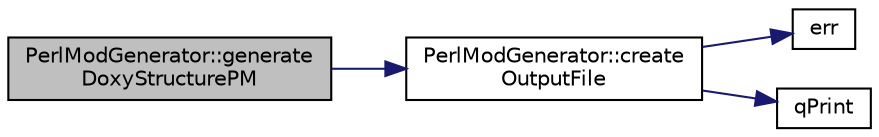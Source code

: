 digraph "PerlModGenerator::generateDoxyStructurePM"
{
 // LATEX_PDF_SIZE
  edge [fontname="Helvetica",fontsize="10",labelfontname="Helvetica",labelfontsize="10"];
  node [fontname="Helvetica",fontsize="10",shape=record];
  rankdir="LR";
  Node1 [label="PerlModGenerator::generate\lDoxyStructurePM",height=0.2,width=0.4,color="black", fillcolor="grey75", style="filled", fontcolor="black",tooltip=" "];
  Node1 -> Node2 [color="midnightblue",fontsize="10",style="solid",fontname="Helvetica"];
  Node2 [label="PerlModGenerator::create\lOutputFile",height=0.2,width=0.4,color="black", fillcolor="white", style="filled",URL="$classPerlModGenerator.html#ac12f2a17915bb4023585afb081f7f39a",tooltip=" "];
  Node2 -> Node3 [color="midnightblue",fontsize="10",style="solid",fontname="Helvetica"];
  Node3 [label="err",height=0.2,width=0.4,color="black", fillcolor="white", style="filled",URL="$message_8cpp.html#aede5746344fdce99647541101eaa7f06",tooltip=" "];
  Node2 -> Node4 [color="midnightblue",fontsize="10",style="solid",fontname="Helvetica"];
  Node4 [label="qPrint",height=0.2,width=0.4,color="black", fillcolor="white", style="filled",URL="$qcstring_8h.html#a9851ebb5ae2f65b4d2b1d08421edbfd2",tooltip=" "];
}
